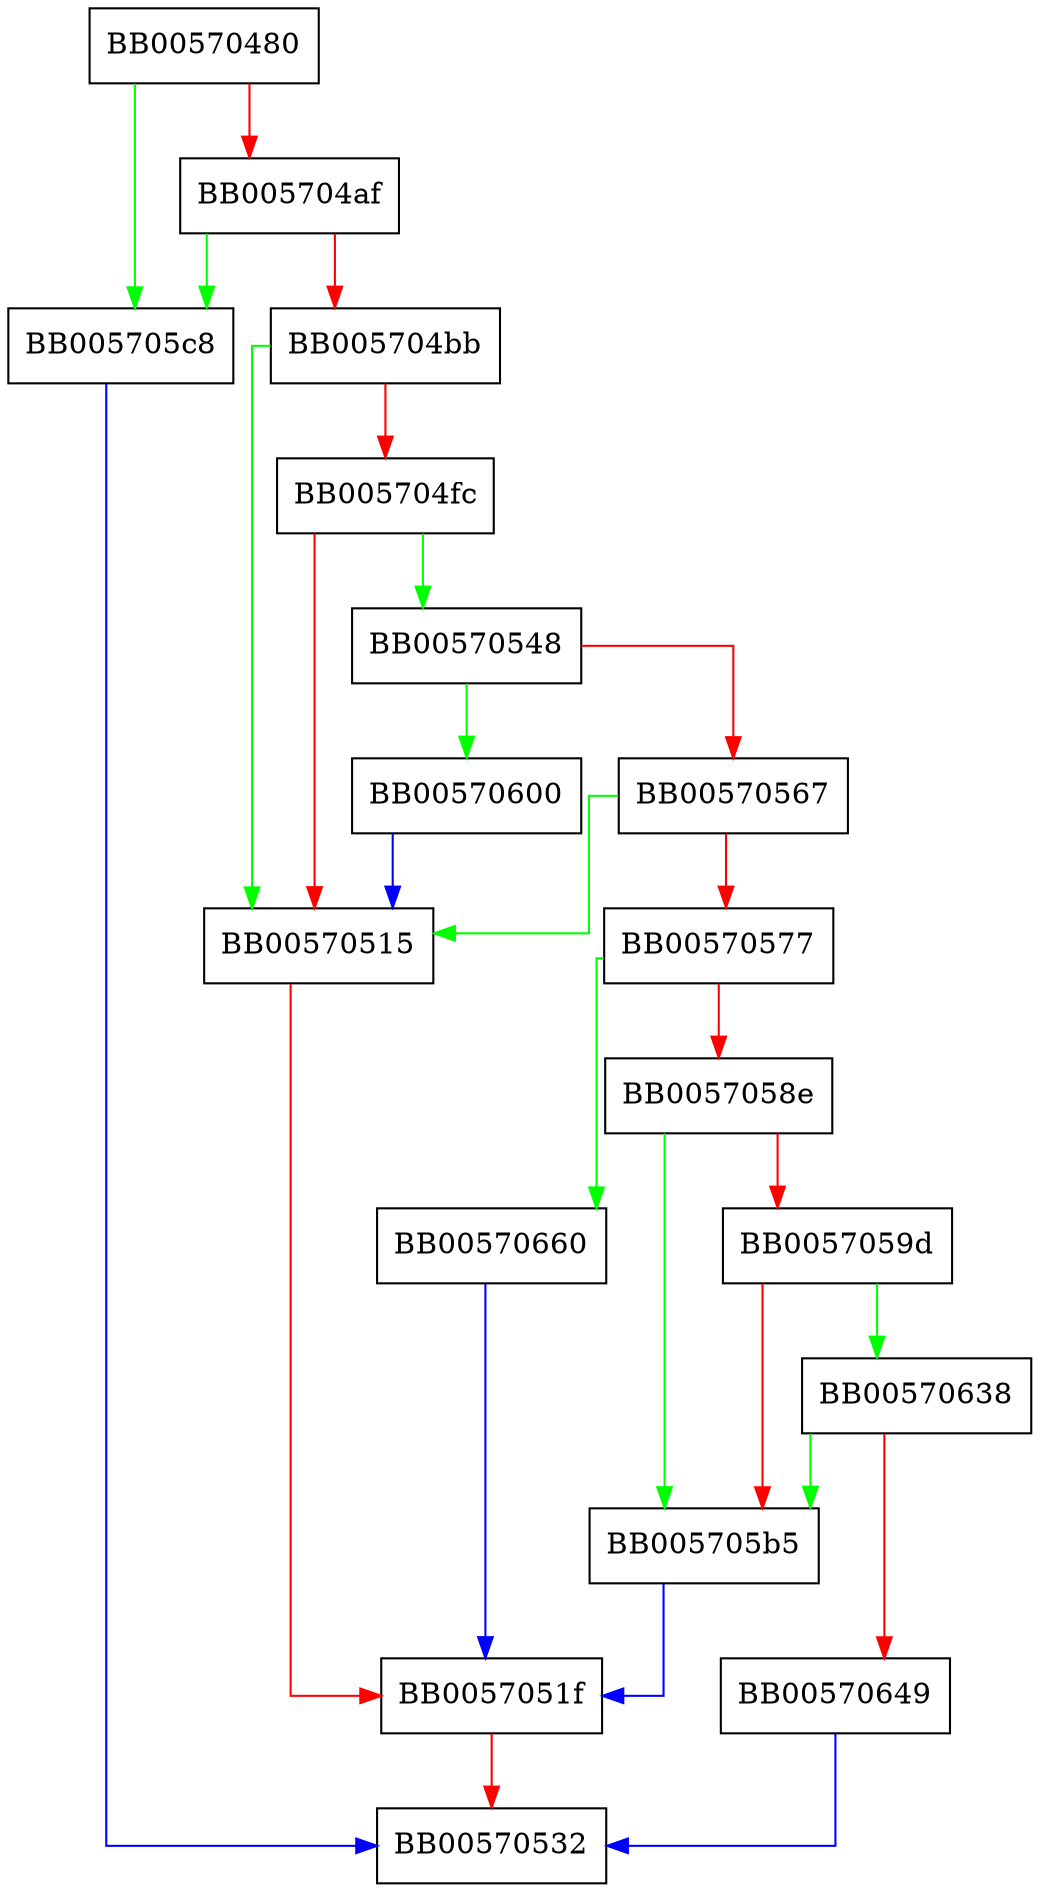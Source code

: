 digraph CMS_sign_receipt {
  node [shape="box"];
  graph [splines=ortho];
  BB00570480 -> BB005705c8 [color="green"];
  BB00570480 -> BB005704af [color="red"];
  BB005704af -> BB005705c8 [color="green"];
  BB005704af -> BB005704bb [color="red"];
  BB005704bb -> BB00570515 [color="green"];
  BB005704bb -> BB005704fc [color="red"];
  BB005704fc -> BB00570548 [color="green"];
  BB005704fc -> BB00570515 [color="red"];
  BB00570515 -> BB0057051f [color="red"];
  BB0057051f -> BB00570532 [color="red"];
  BB00570548 -> BB00570600 [color="green"];
  BB00570548 -> BB00570567 [color="red"];
  BB00570567 -> BB00570515 [color="green"];
  BB00570567 -> BB00570577 [color="red"];
  BB00570577 -> BB00570660 [color="green"];
  BB00570577 -> BB0057058e [color="red"];
  BB0057058e -> BB005705b5 [color="green"];
  BB0057058e -> BB0057059d [color="red"];
  BB0057059d -> BB00570638 [color="green"];
  BB0057059d -> BB005705b5 [color="red"];
  BB005705b5 -> BB0057051f [color="blue"];
  BB005705c8 -> BB00570532 [color="blue"];
  BB00570600 -> BB00570515 [color="blue"];
  BB00570638 -> BB005705b5 [color="green"];
  BB00570638 -> BB00570649 [color="red"];
  BB00570649 -> BB00570532 [color="blue"];
  BB00570660 -> BB0057051f [color="blue"];
}